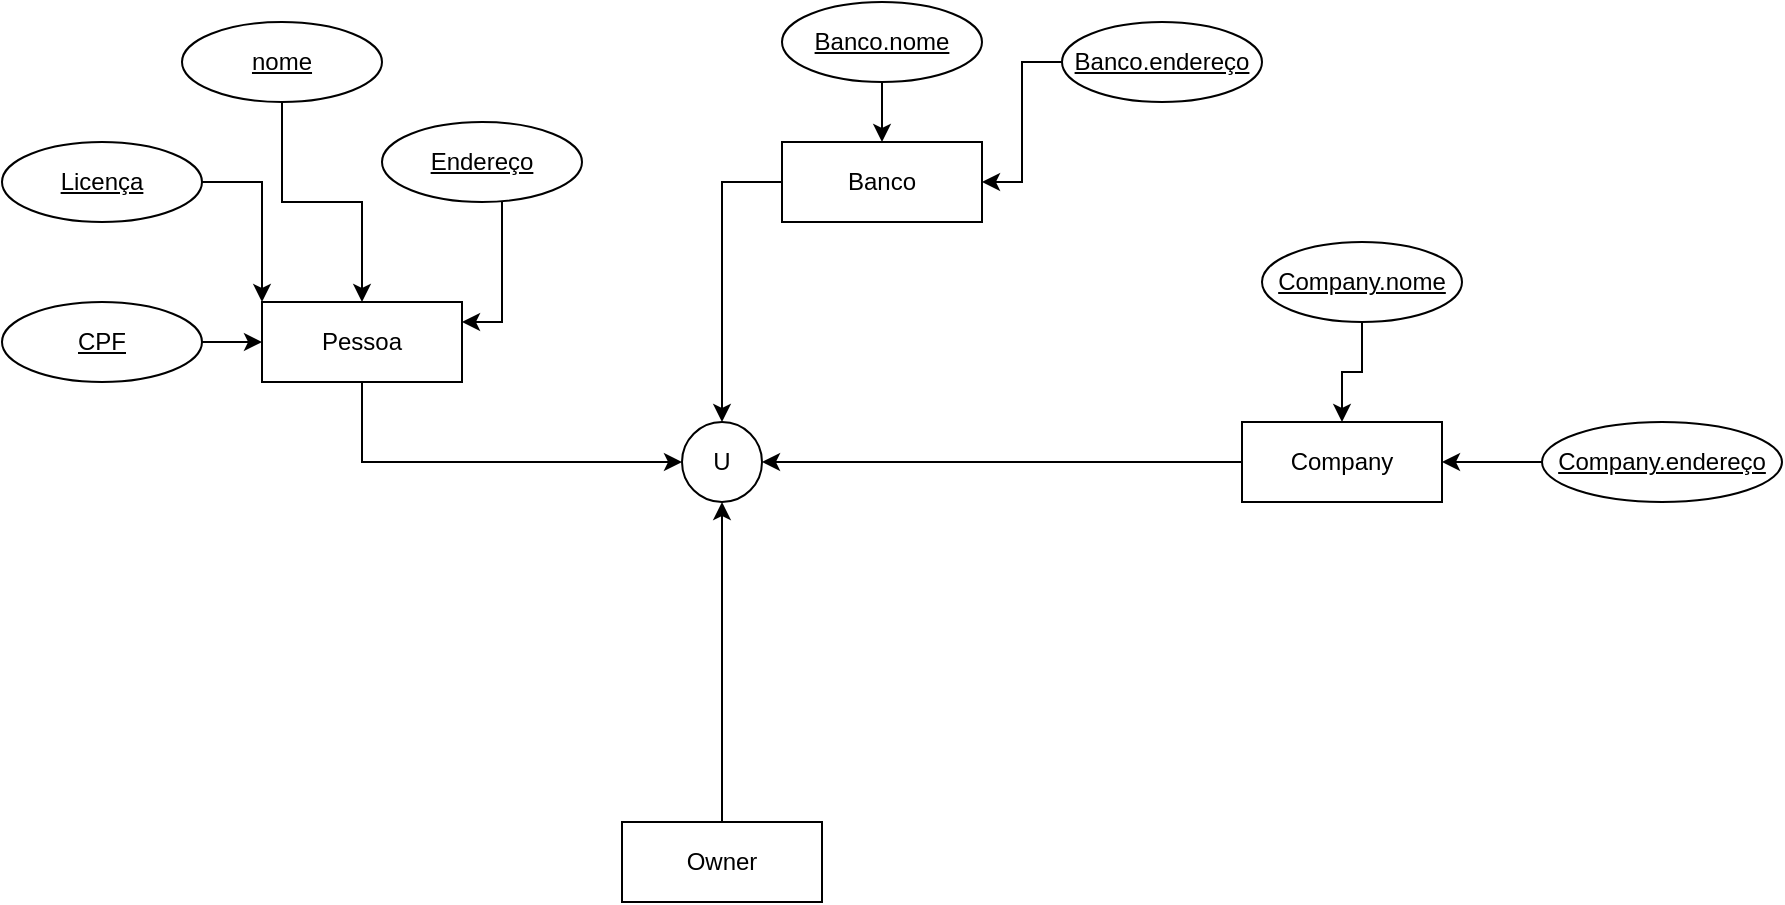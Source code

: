 <mxfile version="24.8.6">
  <diagram name="Página-1" id="JuCWcVfsVChApDe0bgdD">
    <mxGraphModel dx="342" dy="514" grid="1" gridSize="10" guides="1" tooltips="1" connect="1" arrows="1" fold="1" page="1" pageScale="1" pageWidth="827" pageHeight="1169" math="0" shadow="0">
      <root>
        <mxCell id="0" />
        <mxCell id="1" parent="0" />
        <mxCell id="SZBHcQEBv5UOB65bLHCU-34" style="edgeStyle=orthogonalEdgeStyle;rounded=0;orthogonalLoop=1;jettySize=auto;html=1;entryX=0;entryY=0.5;entryDx=0;entryDy=0;exitX=0.5;exitY=1;exitDx=0;exitDy=0;" edge="1" parent="1" source="SZBHcQEBv5UOB65bLHCU-1" target="SZBHcQEBv5UOB65bLHCU-18">
          <mxGeometry relative="1" as="geometry" />
        </mxCell>
        <mxCell id="SZBHcQEBv5UOB65bLHCU-1" value="Pessoa" style="whiteSpace=wrap;html=1;align=center;" vertex="1" parent="1">
          <mxGeometry x="130" y="160" width="100" height="40" as="geometry" />
        </mxCell>
        <mxCell id="SZBHcQEBv5UOB65bLHCU-20" style="edgeStyle=orthogonalEdgeStyle;rounded=0;orthogonalLoop=1;jettySize=auto;html=1;entryX=0.5;entryY=0;entryDx=0;entryDy=0;" edge="1" parent="1" source="SZBHcQEBv5UOB65bLHCU-16" target="SZBHcQEBv5UOB65bLHCU-18">
          <mxGeometry relative="1" as="geometry">
            <Array as="points">
              <mxPoint x="360" y="100" />
              <mxPoint x="360" y="100" />
            </Array>
          </mxGeometry>
        </mxCell>
        <mxCell id="SZBHcQEBv5UOB65bLHCU-16" value="Banco" style="whiteSpace=wrap;html=1;align=center;" vertex="1" parent="1">
          <mxGeometry x="390" y="80" width="100" height="40" as="geometry" />
        </mxCell>
        <mxCell id="SZBHcQEBv5UOB65bLHCU-21" style="edgeStyle=orthogonalEdgeStyle;rounded=0;orthogonalLoop=1;jettySize=auto;html=1;entryX=1;entryY=0.5;entryDx=0;entryDy=0;" edge="1" parent="1" source="SZBHcQEBv5UOB65bLHCU-17" target="SZBHcQEBv5UOB65bLHCU-18">
          <mxGeometry relative="1" as="geometry" />
        </mxCell>
        <mxCell id="SZBHcQEBv5UOB65bLHCU-17" value="Company" style="whiteSpace=wrap;html=1;align=center;" vertex="1" parent="1">
          <mxGeometry x="620" y="220" width="100" height="40" as="geometry" />
        </mxCell>
        <mxCell id="SZBHcQEBv5UOB65bLHCU-18" value="U" style="ellipse;whiteSpace=wrap;html=1;align=center;" vertex="1" parent="1">
          <mxGeometry x="340" y="220" width="40" height="40" as="geometry" />
        </mxCell>
        <mxCell id="SZBHcQEBv5UOB65bLHCU-23" style="edgeStyle=orthogonalEdgeStyle;rounded=0;orthogonalLoop=1;jettySize=auto;html=1;entryX=0.5;entryY=1;entryDx=0;entryDy=0;" edge="1" parent="1" source="SZBHcQEBv5UOB65bLHCU-22" target="SZBHcQEBv5UOB65bLHCU-18">
          <mxGeometry relative="1" as="geometry" />
        </mxCell>
        <mxCell id="SZBHcQEBv5UOB65bLHCU-22" value="Owner" style="whiteSpace=wrap;html=1;align=center;" vertex="1" parent="1">
          <mxGeometry x="310" y="420" width="100" height="40" as="geometry" />
        </mxCell>
        <mxCell id="SZBHcQEBv5UOB65bLHCU-30" style="edgeStyle=orthogonalEdgeStyle;rounded=0;orthogonalLoop=1;jettySize=auto;html=1;entryX=0;entryY=0;entryDx=0;entryDy=0;" edge="1" parent="1" source="SZBHcQEBv5UOB65bLHCU-24" target="SZBHcQEBv5UOB65bLHCU-1">
          <mxGeometry relative="1" as="geometry" />
        </mxCell>
        <mxCell id="SZBHcQEBv5UOB65bLHCU-24" value="Licença" style="ellipse;whiteSpace=wrap;html=1;align=center;fontStyle=4;" vertex="1" parent="1">
          <mxGeometry y="80" width="100" height="40" as="geometry" />
        </mxCell>
        <mxCell id="SZBHcQEBv5UOB65bLHCU-29" style="edgeStyle=orthogonalEdgeStyle;rounded=0;orthogonalLoop=1;jettySize=auto;html=1;" edge="1" parent="1" source="SZBHcQEBv5UOB65bLHCU-25" target="SZBHcQEBv5UOB65bLHCU-1">
          <mxGeometry relative="1" as="geometry" />
        </mxCell>
        <mxCell id="SZBHcQEBv5UOB65bLHCU-25" value="nome" style="ellipse;whiteSpace=wrap;html=1;align=center;fontStyle=4;" vertex="1" parent="1">
          <mxGeometry x="90" y="20" width="100" height="40" as="geometry" />
        </mxCell>
        <mxCell id="SZBHcQEBv5UOB65bLHCU-31" style="edgeStyle=orthogonalEdgeStyle;rounded=0;orthogonalLoop=1;jettySize=auto;html=1;entryX=0;entryY=0.5;entryDx=0;entryDy=0;" edge="1" parent="1" source="SZBHcQEBv5UOB65bLHCU-26" target="SZBHcQEBv5UOB65bLHCU-1">
          <mxGeometry relative="1" as="geometry">
            <mxPoint x="110" y="160" as="targetPoint" />
          </mxGeometry>
        </mxCell>
        <mxCell id="SZBHcQEBv5UOB65bLHCU-26" value="CPF" style="ellipse;whiteSpace=wrap;html=1;align=center;fontStyle=4;" vertex="1" parent="1">
          <mxGeometry y="160" width="100" height="40" as="geometry" />
        </mxCell>
        <mxCell id="SZBHcQEBv5UOB65bLHCU-28" style="edgeStyle=orthogonalEdgeStyle;rounded=0;orthogonalLoop=1;jettySize=auto;html=1;entryX=1;entryY=0.25;entryDx=0;entryDy=0;" edge="1" parent="1" source="SZBHcQEBv5UOB65bLHCU-27" target="SZBHcQEBv5UOB65bLHCU-1">
          <mxGeometry relative="1" as="geometry">
            <Array as="points">
              <mxPoint x="250" y="170" />
            </Array>
          </mxGeometry>
        </mxCell>
        <mxCell id="SZBHcQEBv5UOB65bLHCU-27" value="Endereço" style="ellipse;whiteSpace=wrap;html=1;align=center;fontStyle=4;" vertex="1" parent="1">
          <mxGeometry x="190" y="70" width="100" height="40" as="geometry" />
        </mxCell>
        <mxCell id="SZBHcQEBv5UOB65bLHCU-37" style="edgeStyle=orthogonalEdgeStyle;rounded=0;orthogonalLoop=1;jettySize=auto;html=1;entryX=0.5;entryY=0;entryDx=0;entryDy=0;" edge="1" parent="1" source="SZBHcQEBv5UOB65bLHCU-35" target="SZBHcQEBv5UOB65bLHCU-16">
          <mxGeometry relative="1" as="geometry" />
        </mxCell>
        <mxCell id="SZBHcQEBv5UOB65bLHCU-35" value="Banco.nome" style="ellipse;whiteSpace=wrap;html=1;align=center;fontStyle=4;" vertex="1" parent="1">
          <mxGeometry x="390" y="10" width="100" height="40" as="geometry" />
        </mxCell>
        <mxCell id="SZBHcQEBv5UOB65bLHCU-38" style="edgeStyle=orthogonalEdgeStyle;rounded=0;orthogonalLoop=1;jettySize=auto;html=1;entryX=1;entryY=0.5;entryDx=0;entryDy=0;" edge="1" parent="1" source="SZBHcQEBv5UOB65bLHCU-36" target="SZBHcQEBv5UOB65bLHCU-16">
          <mxGeometry relative="1" as="geometry" />
        </mxCell>
        <mxCell id="SZBHcQEBv5UOB65bLHCU-36" value="Banco.endereço" style="ellipse;whiteSpace=wrap;html=1;align=center;fontStyle=4;" vertex="1" parent="1">
          <mxGeometry x="530" y="20" width="100" height="40" as="geometry" />
        </mxCell>
        <mxCell id="SZBHcQEBv5UOB65bLHCU-41" style="edgeStyle=orthogonalEdgeStyle;rounded=0;orthogonalLoop=1;jettySize=auto;html=1;" edge="1" parent="1" source="SZBHcQEBv5UOB65bLHCU-39" target="SZBHcQEBv5UOB65bLHCU-17">
          <mxGeometry relative="1" as="geometry" />
        </mxCell>
        <mxCell id="SZBHcQEBv5UOB65bLHCU-39" value="Company.nome" style="ellipse;whiteSpace=wrap;html=1;align=center;fontStyle=4;" vertex="1" parent="1">
          <mxGeometry x="630" y="130" width="100" height="40" as="geometry" />
        </mxCell>
        <mxCell id="SZBHcQEBv5UOB65bLHCU-42" style="edgeStyle=orthogonalEdgeStyle;rounded=0;orthogonalLoop=1;jettySize=auto;html=1;entryX=1;entryY=0.5;entryDx=0;entryDy=0;" edge="1" parent="1" source="SZBHcQEBv5UOB65bLHCU-40" target="SZBHcQEBv5UOB65bLHCU-17">
          <mxGeometry relative="1" as="geometry" />
        </mxCell>
        <mxCell id="SZBHcQEBv5UOB65bLHCU-40" value="Company.endereço" style="ellipse;whiteSpace=wrap;html=1;align=center;fontStyle=4;" vertex="1" parent="1">
          <mxGeometry x="770" y="220" width="120" height="40" as="geometry" />
        </mxCell>
      </root>
    </mxGraphModel>
  </diagram>
</mxfile>
